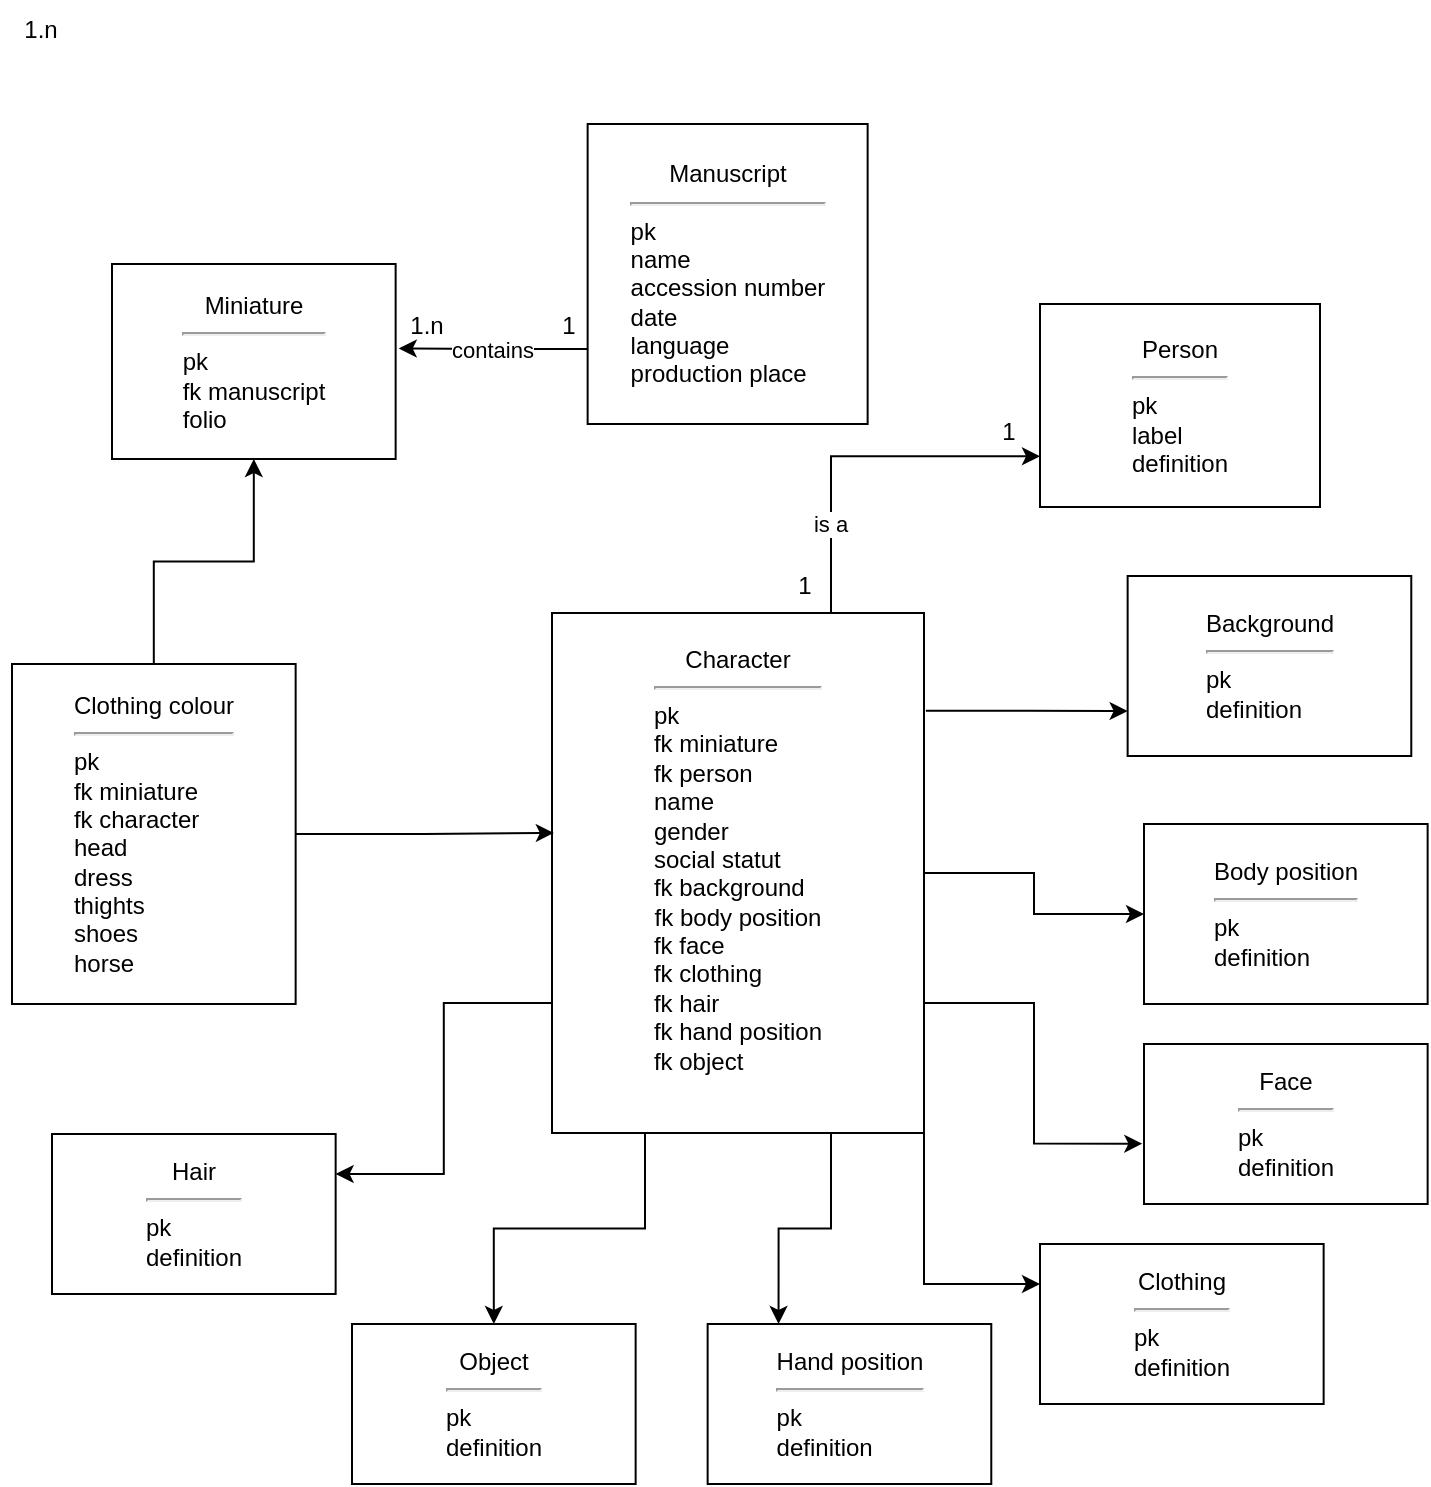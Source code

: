 <mxfile version="21.6.8" type="github">
  <diagram name="Page-1" id="ISxgPvERkCNKBEx-Qs9j">
    <mxGraphModel dx="899" dy="509" grid="1" gridSize="10" guides="1" tooltips="1" connect="1" arrows="1" fold="1" page="1" pageScale="1" pageWidth="827" pageHeight="1169" math="0" shadow="0">
      <root>
        <mxCell id="0" />
        <mxCell id="1" parent="0" />
        <mxCell id="5_R8-jG_ZgSdHom1V37W-24" value="contains" style="edgeStyle=orthogonalEdgeStyle;rounded=0;orthogonalLoop=1;jettySize=auto;html=1;exitX=0;exitY=0.75;exitDx=0;exitDy=0;entryX=1.011;entryY=0.433;entryDx=0;entryDy=0;entryPerimeter=0;" edge="1" parent="1" source="0F5d1zWxfYyvfxIagCj2-5" target="0F5d1zWxfYyvfxIagCj2-16">
          <mxGeometry relative="1" as="geometry" />
        </mxCell>
        <mxCell id="0F5d1zWxfYyvfxIagCj2-5" value="&lt;div&gt;Manuscript&lt;/div&gt;&lt;div&gt;&lt;hr&gt;&lt;/div&gt;&lt;div align=&quot;left&quot;&gt;pk&lt;/div&gt;&lt;div align=&quot;left&quot;&gt;name&lt;br&gt;&lt;/div&gt;&lt;div align=&quot;left&quot;&gt;accession number&lt;/div&gt;&lt;div align=&quot;left&quot;&gt;date&lt;/div&gt;&lt;div align=&quot;left&quot;&gt;language&lt;br&gt;&lt;/div&gt;&lt;div align=&quot;left&quot;&gt;production place&lt;br&gt;&lt;/div&gt;" style="rounded=0;whiteSpace=wrap;html=1;" parent="1" vertex="1">
          <mxGeometry x="357.82" y="80" width="140" height="150" as="geometry" />
        </mxCell>
        <mxCell id="0F5d1zWxfYyvfxIagCj2-16" value="&lt;div&gt;Miniature&lt;br&gt;&lt;/div&gt;&lt;div&gt;&lt;hr&gt;&lt;/div&gt;&lt;div align=&quot;left&quot;&gt;pk&lt;/div&gt;&lt;div align=&quot;left&quot;&gt;fk manuscript&lt;/div&gt;&lt;div align=&quot;left&quot;&gt;folio&lt;/div&gt;" style="rounded=0;whiteSpace=wrap;html=1;" parent="1" vertex="1">
          <mxGeometry x="120" y="150" width="141.82" height="97.5" as="geometry" />
        </mxCell>
        <mxCell id="0F5d1zWxfYyvfxIagCj2-30" value="&lt;div align=&quot;center&quot;&gt;Person&lt;br&gt;&lt;/div&gt;&lt;div align=&quot;center&quot;&gt;&lt;hr&gt;&lt;/div&gt;&lt;div align=&quot;left&quot;&gt;pk&lt;/div&gt;&lt;div align=&quot;left&quot;&gt;label&lt;/div&gt;&lt;div align=&quot;left&quot;&gt;definition&lt;br&gt;&lt;/div&gt;" style="rounded=0;whiteSpace=wrap;html=1;align=center;" parent="1" vertex="1">
          <mxGeometry x="584.0" y="170" width="140" height="101.5" as="geometry" />
        </mxCell>
        <mxCell id="0F5d1zWxfYyvfxIagCj2-35" value="1.n" style="text;html=1;align=center;verticalAlign=middle;resizable=0;points=[];autosize=1;strokeColor=none;fillColor=none;" parent="1" vertex="1">
          <mxGeometry x="64" y="18" width="40" height="30" as="geometry" />
        </mxCell>
        <mxCell id="0F5d1zWxfYyvfxIagCj2-37" value="1" style="text;html=1;align=center;verticalAlign=middle;resizable=0;points=[];autosize=1;strokeColor=none;fillColor=none;" parent="1" vertex="1">
          <mxGeometry x="333" y="166" width="30" height="30" as="geometry" />
        </mxCell>
        <mxCell id="5_R8-jG_ZgSdHom1V37W-16" style="edgeStyle=orthogonalEdgeStyle;rounded=0;orthogonalLoop=1;jettySize=auto;html=1;exitX=0.75;exitY=0;exitDx=0;exitDy=0;entryX=0;entryY=0.75;entryDx=0;entryDy=0;" edge="1" parent="1" source="SppowkEQW7QCCt_xI4Ui-3" target="0F5d1zWxfYyvfxIagCj2-30">
          <mxGeometry relative="1" as="geometry" />
        </mxCell>
        <mxCell id="5_R8-jG_ZgSdHom1V37W-29" value="is a " style="edgeLabel;html=1;align=center;verticalAlign=middle;resizable=0;points=[];" vertex="1" connectable="0" parent="5_R8-jG_ZgSdHom1V37W-16">
          <mxGeometry x="-0.518" y="1" relative="1" as="geometry">
            <mxPoint y="-1" as="offset" />
          </mxGeometry>
        </mxCell>
        <mxCell id="5_R8-jG_ZgSdHom1V37W-17" style="edgeStyle=orthogonalEdgeStyle;rounded=0;orthogonalLoop=1;jettySize=auto;html=1;exitX=1.005;exitY=0.188;exitDx=0;exitDy=0;entryX=0;entryY=0.75;entryDx=0;entryDy=0;exitPerimeter=0;" edge="1" parent="1" source="SppowkEQW7QCCt_xI4Ui-3" target="5_R8-jG_ZgSdHom1V37W-2">
          <mxGeometry relative="1" as="geometry" />
        </mxCell>
        <mxCell id="5_R8-jG_ZgSdHom1V37W-18" style="edgeStyle=orthogonalEdgeStyle;rounded=0;orthogonalLoop=1;jettySize=auto;html=1;exitX=1;exitY=0.5;exitDx=0;exitDy=0;entryX=0;entryY=0.5;entryDx=0;entryDy=0;" edge="1" parent="1" source="SppowkEQW7QCCt_xI4Ui-3" target="5_R8-jG_ZgSdHom1V37W-3">
          <mxGeometry relative="1" as="geometry" />
        </mxCell>
        <mxCell id="5_R8-jG_ZgSdHom1V37W-19" style="edgeStyle=orthogonalEdgeStyle;rounded=0;orthogonalLoop=1;jettySize=auto;html=1;exitX=1;exitY=0.75;exitDx=0;exitDy=0;entryX=-0.006;entryY=0.623;entryDx=0;entryDy=0;entryPerimeter=0;" edge="1" parent="1" source="SppowkEQW7QCCt_xI4Ui-3" target="5_R8-jG_ZgSdHom1V37W-6">
          <mxGeometry relative="1" as="geometry" />
        </mxCell>
        <mxCell id="5_R8-jG_ZgSdHom1V37W-20" style="edgeStyle=orthogonalEdgeStyle;rounded=0;orthogonalLoop=1;jettySize=auto;html=1;exitX=1;exitY=1;exitDx=0;exitDy=0;entryX=0;entryY=0.25;entryDx=0;entryDy=0;" edge="1" parent="1" source="SppowkEQW7QCCt_xI4Ui-3" target="5_R8-jG_ZgSdHom1V37W-4">
          <mxGeometry relative="1" as="geometry" />
        </mxCell>
        <mxCell id="5_R8-jG_ZgSdHom1V37W-21" style="edgeStyle=orthogonalEdgeStyle;rounded=0;orthogonalLoop=1;jettySize=auto;html=1;exitX=0.75;exitY=1;exitDx=0;exitDy=0;entryX=0.25;entryY=0;entryDx=0;entryDy=0;" edge="1" parent="1" source="SppowkEQW7QCCt_xI4Ui-3" target="5_R8-jG_ZgSdHom1V37W-8">
          <mxGeometry relative="1" as="geometry" />
        </mxCell>
        <mxCell id="5_R8-jG_ZgSdHom1V37W-22" style="edgeStyle=orthogonalEdgeStyle;rounded=0;orthogonalLoop=1;jettySize=auto;html=1;exitX=0.25;exitY=1;exitDx=0;exitDy=0;entryX=0.5;entryY=0;entryDx=0;entryDy=0;" edge="1" parent="1" source="SppowkEQW7QCCt_xI4Ui-3" target="5_R8-jG_ZgSdHom1V37W-9">
          <mxGeometry relative="1" as="geometry" />
        </mxCell>
        <mxCell id="5_R8-jG_ZgSdHom1V37W-23" style="edgeStyle=orthogonalEdgeStyle;rounded=0;orthogonalLoop=1;jettySize=auto;html=1;exitX=0;exitY=0.75;exitDx=0;exitDy=0;entryX=1;entryY=0.25;entryDx=0;entryDy=0;" edge="1" parent="1" source="SppowkEQW7QCCt_xI4Ui-3" target="5_R8-jG_ZgSdHom1V37W-7">
          <mxGeometry relative="1" as="geometry" />
        </mxCell>
        <mxCell id="SppowkEQW7QCCt_xI4Ui-3" value="&lt;div align=&quot;center&quot;&gt;Character&lt;br&gt;&lt;/div&gt;&lt;div align=&quot;center&quot;&gt;&lt;hr&gt;&lt;/div&gt;&lt;div align=&quot;left&quot;&gt;pk&lt;/div&gt;&lt;div align=&quot;left&quot;&gt;fk miniature&lt;br&gt;&lt;/div&gt;&lt;div align=&quot;left&quot;&gt;fk person&lt;br&gt;&lt;/div&gt;&lt;div align=&quot;left&quot;&gt;name&lt;/div&gt;&lt;div align=&quot;left&quot;&gt;gender&lt;/div&gt;&lt;div align=&quot;left&quot;&gt;social statut&lt;br&gt;&lt;/div&gt;&lt;div align=&quot;left&quot;&gt;fk background&lt;/div&gt;&lt;div&gt;fk body position&lt;/div&gt;&lt;div align=&quot;left&quot;&gt;fk face&lt;/div&gt;&lt;div align=&quot;left&quot;&gt;fk clothing&lt;/div&gt;&lt;div align=&quot;left&quot;&gt;fk hair&lt;/div&gt;&lt;div align=&quot;left&quot;&gt;fk hand position&lt;/div&gt;&lt;div align=&quot;left&quot;&gt;fk object&lt;br&gt;&lt;/div&gt;&lt;div&gt;&lt;br&gt;&lt;/div&gt;" style="rounded=0;whiteSpace=wrap;html=1;align=center;" parent="1" vertex="1">
          <mxGeometry x="340" y="324.5" width="186" height="260" as="geometry" />
        </mxCell>
        <mxCell id="5_R8-jG_ZgSdHom1V37W-2" value="&lt;div&gt;Background&lt;br&gt;&lt;/div&gt;&lt;div&gt;&lt;hr&gt;&lt;/div&gt;&lt;div align=&quot;left&quot;&gt;pk&lt;/div&gt;&lt;div align=&quot;left&quot;&gt;definition&lt;/div&gt;" style="rounded=0;whiteSpace=wrap;html=1;" vertex="1" parent="1">
          <mxGeometry x="627.82" y="306" width="141.82" height="90" as="geometry" />
        </mxCell>
        <mxCell id="5_R8-jG_ZgSdHom1V37W-3" value="&lt;div&gt;Body position&lt;br&gt;&lt;/div&gt;&lt;div&gt;&lt;hr&gt;&lt;/div&gt;&lt;div align=&quot;left&quot;&gt;pk&lt;/div&gt;&lt;div align=&quot;left&quot;&gt;definition&lt;/div&gt;" style="rounded=0;whiteSpace=wrap;html=1;" vertex="1" parent="1">
          <mxGeometry x="636" y="430" width="141.82" height="90" as="geometry" />
        </mxCell>
        <mxCell id="5_R8-jG_ZgSdHom1V37W-4" value="&lt;div&gt;Clothing&lt;br&gt;&lt;/div&gt;&lt;div&gt;&lt;hr&gt;&lt;/div&gt;&lt;div align=&quot;left&quot;&gt;pk&lt;/div&gt;&lt;div align=&quot;left&quot;&gt;definition&lt;/div&gt;" style="rounded=0;whiteSpace=wrap;html=1;" vertex="1" parent="1">
          <mxGeometry x="584" y="640" width="141.82" height="80" as="geometry" />
        </mxCell>
        <mxCell id="5_R8-jG_ZgSdHom1V37W-25" style="edgeStyle=orthogonalEdgeStyle;rounded=0;orthogonalLoop=1;jettySize=auto;html=1;exitX=1;exitY=0.5;exitDx=0;exitDy=0;entryX=0.005;entryY=0.423;entryDx=0;entryDy=0;entryPerimeter=0;" edge="1" parent="1" source="5_R8-jG_ZgSdHom1V37W-5" target="SppowkEQW7QCCt_xI4Ui-3">
          <mxGeometry relative="1" as="geometry" />
        </mxCell>
        <mxCell id="5_R8-jG_ZgSdHom1V37W-26" style="edgeStyle=orthogonalEdgeStyle;rounded=0;orthogonalLoop=1;jettySize=auto;html=1;exitX=0.5;exitY=0;exitDx=0;exitDy=0;entryX=0.5;entryY=1;entryDx=0;entryDy=0;" edge="1" parent="1" source="5_R8-jG_ZgSdHom1V37W-5" target="0F5d1zWxfYyvfxIagCj2-16">
          <mxGeometry relative="1" as="geometry" />
        </mxCell>
        <mxCell id="5_R8-jG_ZgSdHom1V37W-5" value="&lt;div&gt;Clothing colour&lt;br&gt;&lt;/div&gt;&lt;div&gt;&lt;hr&gt;&lt;/div&gt;&lt;div align=&quot;left&quot;&gt;pk&lt;/div&gt;&lt;div align=&quot;left&quot;&gt;fk miniature&lt;br&gt;&lt;/div&gt;&lt;div align=&quot;left&quot;&gt;fk character&lt;/div&gt;&lt;div align=&quot;left&quot;&gt;head&lt;/div&gt;&lt;div align=&quot;left&quot;&gt;dress&lt;/div&gt;&lt;div align=&quot;left&quot;&gt;thights&lt;/div&gt;&lt;div align=&quot;left&quot;&gt;shoes&lt;/div&gt;&lt;div align=&quot;left&quot;&gt;horse&lt;br&gt;&lt;/div&gt;" style="rounded=0;whiteSpace=wrap;html=1;" vertex="1" parent="1">
          <mxGeometry x="70.0" y="350" width="141.82" height="170" as="geometry" />
        </mxCell>
        <mxCell id="5_R8-jG_ZgSdHom1V37W-6" value="&lt;div&gt;Face&lt;br&gt;&lt;/div&gt;&lt;div&gt;&lt;hr&gt;&lt;/div&gt;&lt;div align=&quot;left&quot;&gt;pk&lt;/div&gt;&lt;div align=&quot;left&quot;&gt;definition&lt;/div&gt;" style="rounded=0;whiteSpace=wrap;html=1;" vertex="1" parent="1">
          <mxGeometry x="636" y="540" width="141.82" height="80" as="geometry" />
        </mxCell>
        <mxCell id="5_R8-jG_ZgSdHom1V37W-7" value="&lt;div&gt;Hair&lt;br&gt;&lt;/div&gt;&lt;div&gt;&lt;hr&gt;&lt;/div&gt;&lt;div align=&quot;left&quot;&gt;pk&lt;/div&gt;&lt;div align=&quot;left&quot;&gt;definition&lt;/div&gt;" style="rounded=0;whiteSpace=wrap;html=1;" vertex="1" parent="1">
          <mxGeometry x="90.0" y="585" width="141.82" height="80" as="geometry" />
        </mxCell>
        <mxCell id="5_R8-jG_ZgSdHom1V37W-8" value="&lt;div&gt;Hand position&lt;br&gt;&lt;/div&gt;&lt;div&gt;&lt;hr&gt;&lt;/div&gt;&lt;div align=&quot;left&quot;&gt;pk&lt;/div&gt;&lt;div align=&quot;left&quot;&gt;definition&lt;/div&gt;" style="rounded=0;whiteSpace=wrap;html=1;" vertex="1" parent="1">
          <mxGeometry x="417.82" y="680" width="141.82" height="80" as="geometry" />
        </mxCell>
        <mxCell id="5_R8-jG_ZgSdHom1V37W-9" value="&lt;div&gt;Object&lt;br&gt;&lt;/div&gt;&lt;div&gt;&lt;hr&gt;&lt;/div&gt;&lt;div align=&quot;left&quot;&gt;pk&lt;/div&gt;&lt;div align=&quot;left&quot;&gt;definition&lt;/div&gt;" style="rounded=0;whiteSpace=wrap;html=1;" vertex="1" parent="1">
          <mxGeometry x="240" y="680" width="141.82" height="80" as="geometry" />
        </mxCell>
        <mxCell id="5_R8-jG_ZgSdHom1V37W-28" value="1.n" style="text;html=1;align=center;verticalAlign=middle;resizable=0;points=[];autosize=1;strokeColor=none;fillColor=none;" vertex="1" parent="1">
          <mxGeometry x="257" y="166" width="40" height="30" as="geometry" />
        </mxCell>
        <mxCell id="5_R8-jG_ZgSdHom1V37W-30" value="1" style="text;html=1;align=center;verticalAlign=middle;resizable=0;points=[];autosize=1;strokeColor=none;fillColor=none;" vertex="1" parent="1">
          <mxGeometry x="451" y="295.5" width="30" height="30" as="geometry" />
        </mxCell>
        <mxCell id="5_R8-jG_ZgSdHom1V37W-31" value="1" style="text;html=1;align=center;verticalAlign=middle;resizable=0;points=[];autosize=1;strokeColor=none;fillColor=none;" vertex="1" parent="1">
          <mxGeometry x="553" y="219" width="30" height="30" as="geometry" />
        </mxCell>
      </root>
    </mxGraphModel>
  </diagram>
</mxfile>
